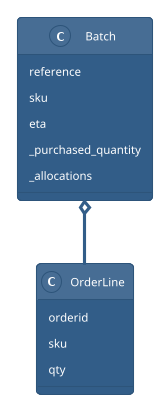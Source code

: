 @startuml domain_model
!theme sandstone
class Batch {
    reference
    sku
    eta
    _purchased_quantity
    _allocations
}
class OrderLine {
    orderid
    sku
    qty
}
Batch o-- OrderLine
@enduml
